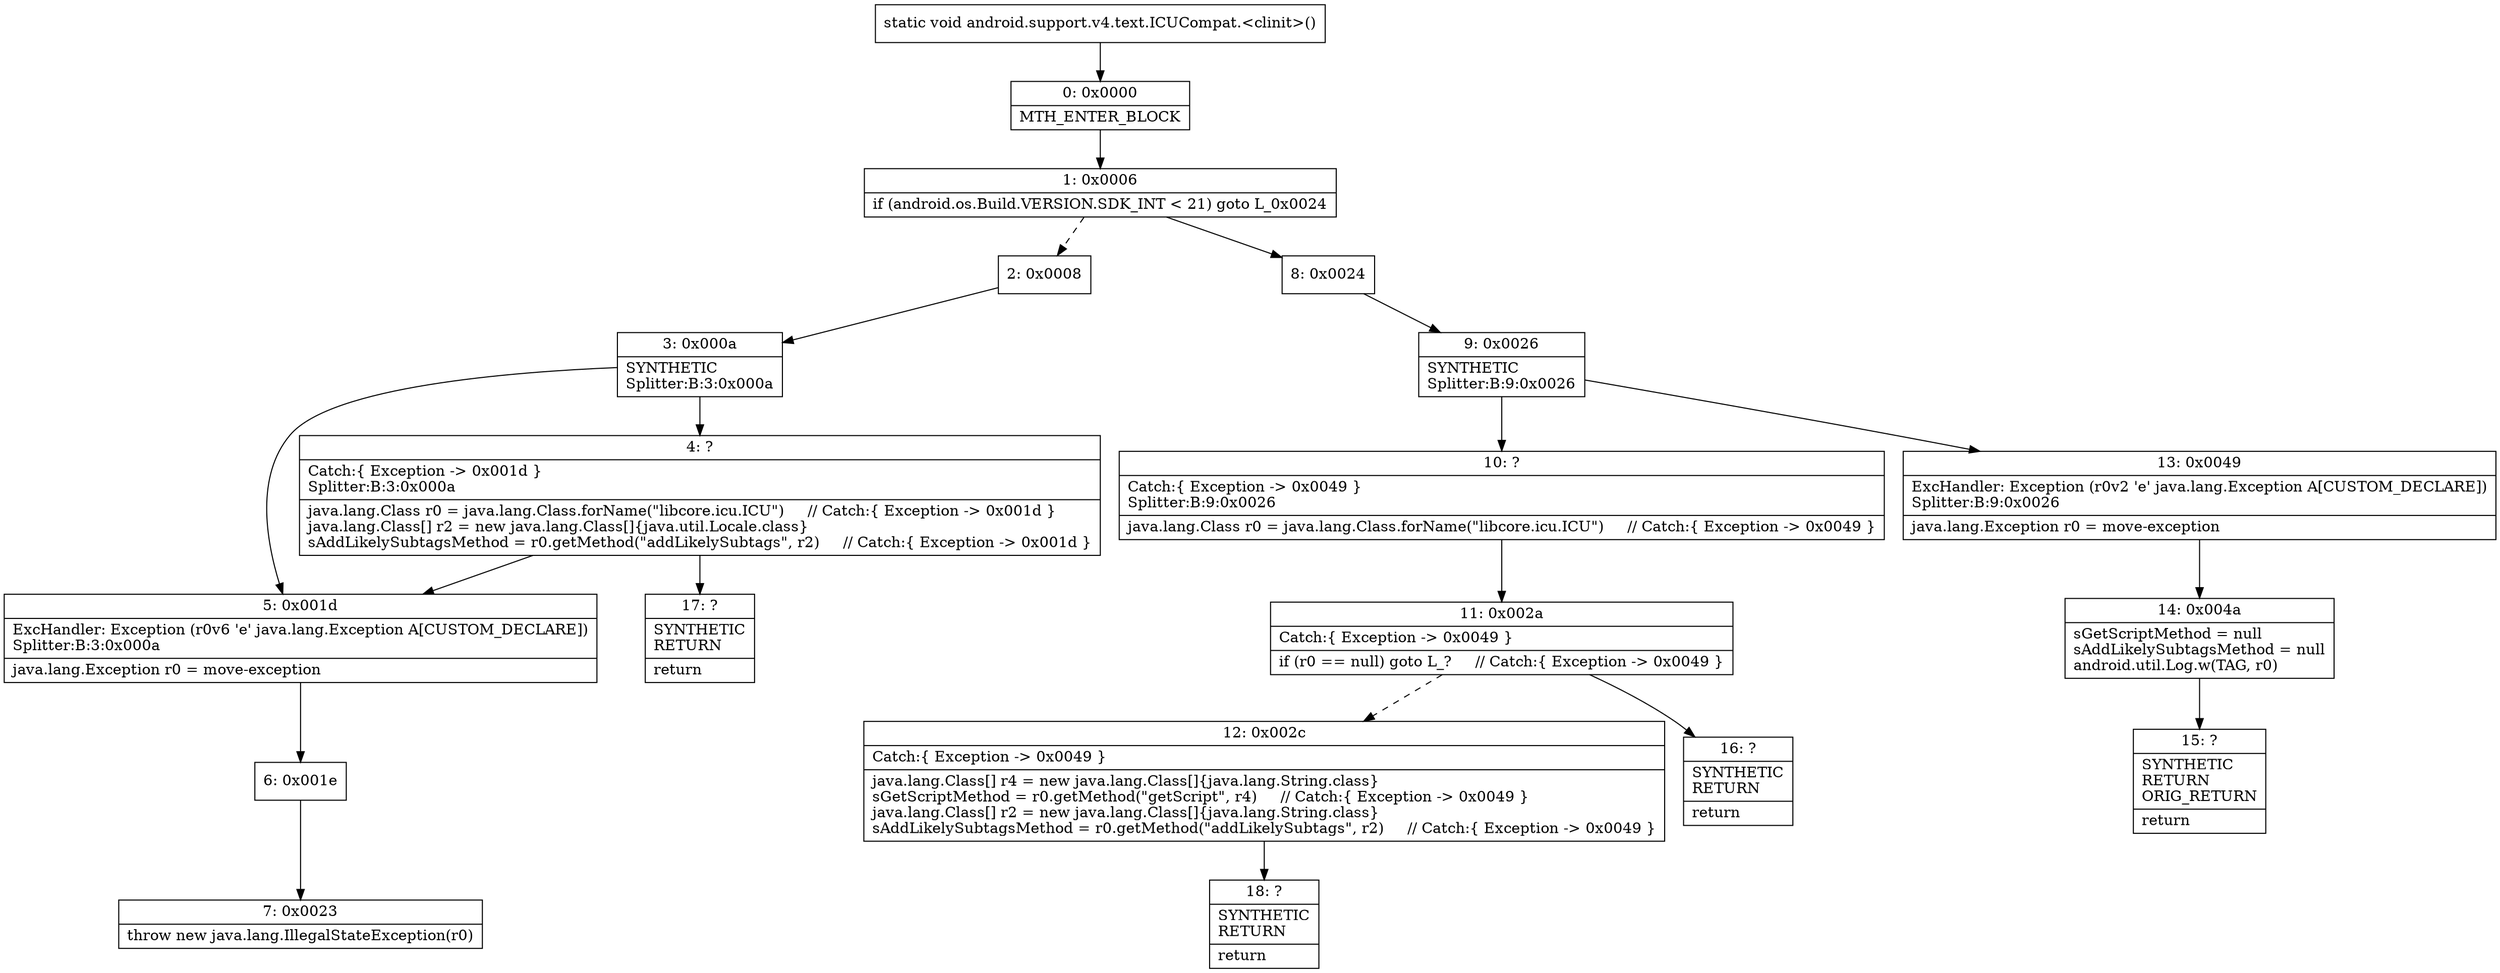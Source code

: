 digraph "CFG forandroid.support.v4.text.ICUCompat.\<clinit\>()V" {
Node_0 [shape=record,label="{0\:\ 0x0000|MTH_ENTER_BLOCK\l}"];
Node_1 [shape=record,label="{1\:\ 0x0006|if (android.os.Build.VERSION.SDK_INT \< 21) goto L_0x0024\l}"];
Node_2 [shape=record,label="{2\:\ 0x0008}"];
Node_3 [shape=record,label="{3\:\ 0x000a|SYNTHETIC\lSplitter:B:3:0x000a\l}"];
Node_4 [shape=record,label="{4\:\ ?|Catch:\{ Exception \-\> 0x001d \}\lSplitter:B:3:0x000a\l|java.lang.Class r0 = java.lang.Class.forName(\"libcore.icu.ICU\")     \/\/ Catch:\{ Exception \-\> 0x001d \}\ljava.lang.Class[] r2 = new java.lang.Class[]\{java.util.Locale.class\}\lsAddLikelySubtagsMethod = r0.getMethod(\"addLikelySubtags\", r2)     \/\/ Catch:\{ Exception \-\> 0x001d \}\l}"];
Node_5 [shape=record,label="{5\:\ 0x001d|ExcHandler: Exception (r0v6 'e' java.lang.Exception A[CUSTOM_DECLARE])\lSplitter:B:3:0x000a\l|java.lang.Exception r0 = move\-exception\l}"];
Node_6 [shape=record,label="{6\:\ 0x001e}"];
Node_7 [shape=record,label="{7\:\ 0x0023|throw new java.lang.IllegalStateException(r0)\l}"];
Node_8 [shape=record,label="{8\:\ 0x0024}"];
Node_9 [shape=record,label="{9\:\ 0x0026|SYNTHETIC\lSplitter:B:9:0x0026\l}"];
Node_10 [shape=record,label="{10\:\ ?|Catch:\{ Exception \-\> 0x0049 \}\lSplitter:B:9:0x0026\l|java.lang.Class r0 = java.lang.Class.forName(\"libcore.icu.ICU\")     \/\/ Catch:\{ Exception \-\> 0x0049 \}\l}"];
Node_11 [shape=record,label="{11\:\ 0x002a|Catch:\{ Exception \-\> 0x0049 \}\l|if (r0 == null) goto L_?     \/\/ Catch:\{ Exception \-\> 0x0049 \}\l}"];
Node_12 [shape=record,label="{12\:\ 0x002c|Catch:\{ Exception \-\> 0x0049 \}\l|java.lang.Class[] r4 = new java.lang.Class[]\{java.lang.String.class\}\lsGetScriptMethod = r0.getMethod(\"getScript\", r4)     \/\/ Catch:\{ Exception \-\> 0x0049 \}\ljava.lang.Class[] r2 = new java.lang.Class[]\{java.lang.String.class\}\lsAddLikelySubtagsMethod = r0.getMethod(\"addLikelySubtags\", r2)     \/\/ Catch:\{ Exception \-\> 0x0049 \}\l}"];
Node_13 [shape=record,label="{13\:\ 0x0049|ExcHandler: Exception (r0v2 'e' java.lang.Exception A[CUSTOM_DECLARE])\lSplitter:B:9:0x0026\l|java.lang.Exception r0 = move\-exception\l}"];
Node_14 [shape=record,label="{14\:\ 0x004a|sGetScriptMethod = null\lsAddLikelySubtagsMethod = null\landroid.util.Log.w(TAG, r0)\l}"];
Node_15 [shape=record,label="{15\:\ ?|SYNTHETIC\lRETURN\lORIG_RETURN\l|return\l}"];
Node_16 [shape=record,label="{16\:\ ?|SYNTHETIC\lRETURN\l|return\l}"];
Node_17 [shape=record,label="{17\:\ ?|SYNTHETIC\lRETURN\l|return\l}"];
Node_18 [shape=record,label="{18\:\ ?|SYNTHETIC\lRETURN\l|return\l}"];
MethodNode[shape=record,label="{static void android.support.v4.text.ICUCompat.\<clinit\>() }"];
MethodNode -> Node_0;
Node_0 -> Node_1;
Node_1 -> Node_2[style=dashed];
Node_1 -> Node_8;
Node_2 -> Node_3;
Node_3 -> Node_4;
Node_3 -> Node_5;
Node_4 -> Node_5;
Node_4 -> Node_17;
Node_5 -> Node_6;
Node_6 -> Node_7;
Node_8 -> Node_9;
Node_9 -> Node_10;
Node_9 -> Node_13;
Node_10 -> Node_11;
Node_11 -> Node_12[style=dashed];
Node_11 -> Node_16;
Node_12 -> Node_18;
Node_13 -> Node_14;
Node_14 -> Node_15;
}

